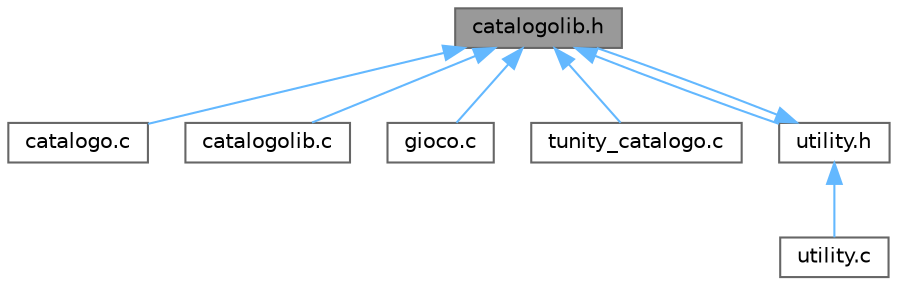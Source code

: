 digraph "catalogolib.h"
{
 // LATEX_PDF_SIZE
  bgcolor="transparent";
  edge [fontname=Helvetica,fontsize=10,labelfontname=Helvetica,labelfontsize=10];
  node [fontname=Helvetica,fontsize=10,shape=box,height=0.2,width=0.4];
  Node1 [id="Node000001",label="catalogolib.h",height=0.2,width=0.4,color="gray40", fillcolor="grey60", style="filled", fontcolor="black",tooltip="Header della libreria di funzioni per il catalogo dei giochi."];
  Node1 -> Node2 [id="edge8_Node000001_Node000002",dir="back",color="steelblue1",style="solid",tooltip=" "];
  Node2 [id="Node000002",label="catalogo.c",height=0.2,width=0.4,color="grey40", fillcolor="white", style="filled",URL="$catalogo_8c_source.html",tooltip=" "];
  Node1 -> Node3 [id="edge9_Node000001_Node000003",dir="back",color="steelblue1",style="solid",tooltip=" "];
  Node3 [id="Node000003",label="catalogolib.c",height=0.2,width=0.4,color="grey40", fillcolor="white", style="filled",URL="$catalogolib_8c_source.html",tooltip=" "];
  Node1 -> Node4 [id="edge10_Node000001_Node000004",dir="back",color="steelblue1",style="solid",tooltip=" "];
  Node4 [id="Node000004",label="gioco.c",height=0.2,width=0.4,color="grey40", fillcolor="white", style="filled",URL="$gioco_8c_source.html",tooltip=" "];
  Node1 -> Node5 [id="edge11_Node000001_Node000005",dir="back",color="steelblue1",style="solid",tooltip=" "];
  Node5 [id="Node000005",label="tunity_catalogo.c",height=0.2,width=0.4,color="grey40", fillcolor="white", style="filled",URL="$tunity__catalogo_8c_source.html",tooltip=" "];
  Node1 -> Node6 [id="edge12_Node000001_Node000006",dir="back",color="steelblue1",style="solid",tooltip=" "];
  Node6 [id="Node000006",label="utility.h",height=0.2,width=0.4,color="grey40", fillcolor="white", style="filled",URL="$utility_8h.html",tooltip="Libreria con funzioni utili per la gestione del catalogo."];
  Node6 -> Node1 [id="edge13_Node000006_Node000001",dir="back",color="steelblue1",style="solid",tooltip=" "];
  Node6 -> Node7 [id="edge14_Node000006_Node000007",dir="back",color="steelblue1",style="solid",tooltip=" "];
  Node7 [id="Node000007",label="utility.c",height=0.2,width=0.4,color="grey40", fillcolor="white", style="filled",URL="$utility_8c_source.html",tooltip=" "];
}
